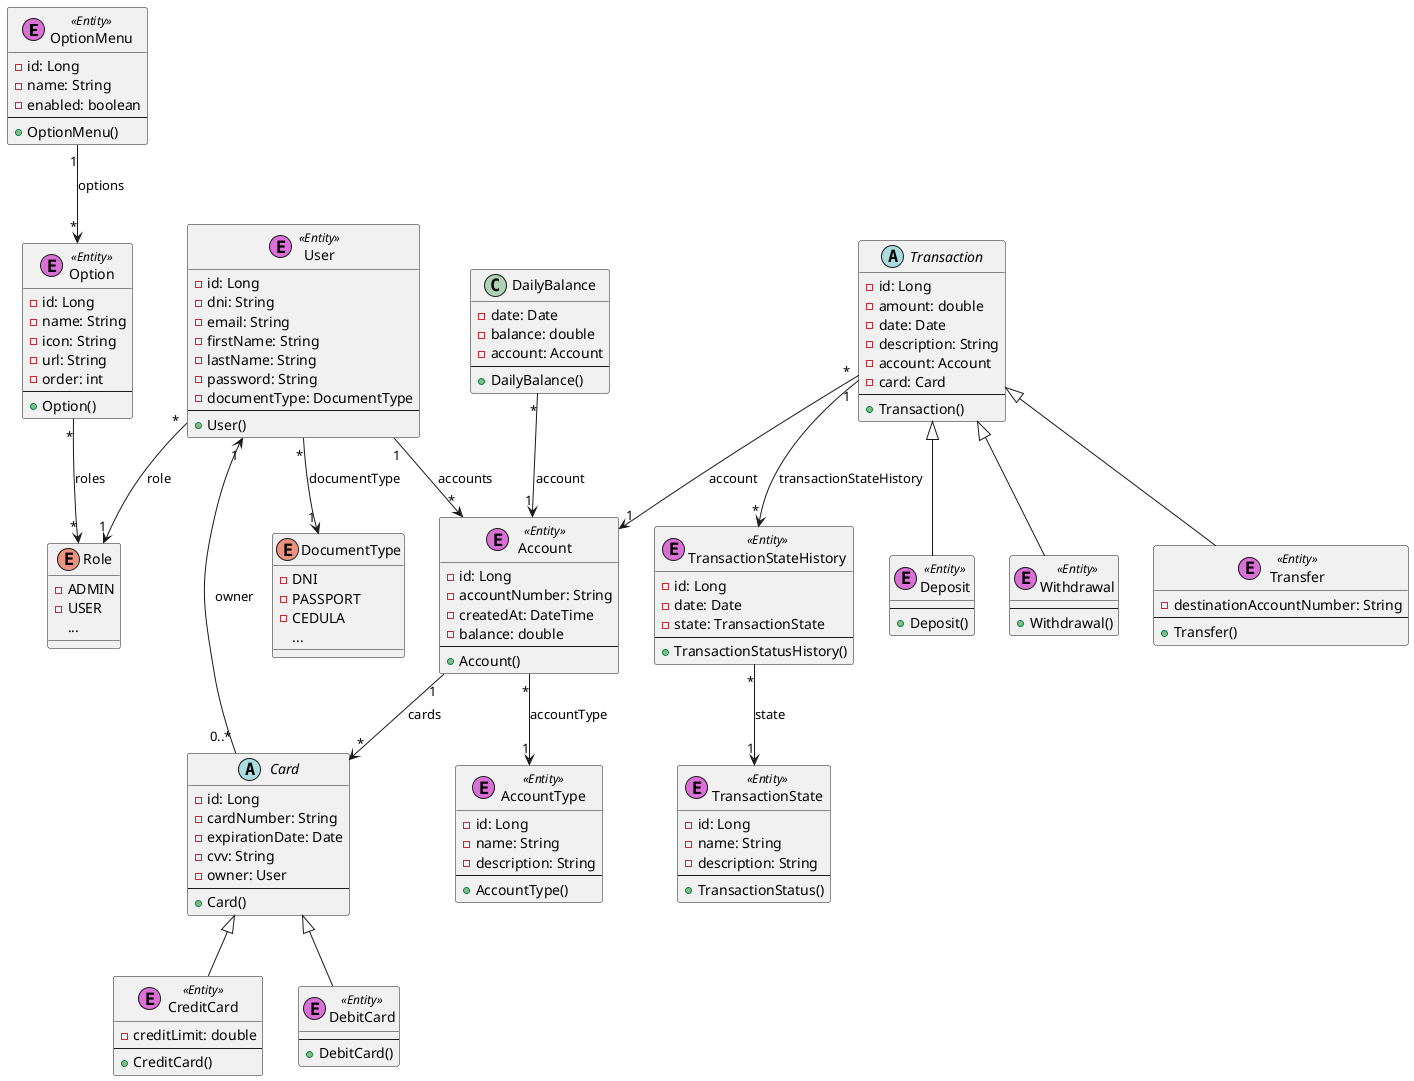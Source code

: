 @startuml Class Diagram - Unicomer Bank

class OptionMenu << (E,orchid) Entity >> {
  - id: Long
  - name: String
  - enabled: boolean
  --
  + OptionMenu()
}

OptionMenu "1" --> "*" Option : options

class Option << (E,orchid) Entity >> {
  - id: Long
  - name: String
  - icon: String
  - url: String
  - order: int
  --
  + Option()
}

Option "*" --> "*" Role : roles

class User << (E,orchid) Entity >> {
  - id: Long
  - dni: String
  - email: String
  - firstName: String
  - lastName: String
  - password: String
  - documentType: DocumentType
  --
  + User()
}

User "*" --> "1" DocumentType : documentType
User "*" --> "1" Role : role
User "1" --> "*" Account : accounts


enum Role {
  - ADMIN
  - USER
  ...
}

enum DocumentType {
  - DNI
  - PASSPORT
  - CEDULA
  ...
}

class Account << (E,orchid) Entity >> {
  - id: Long
  - accountNumber: String
  - createdAt: DateTime
  - balance: double
  --
  + Account()
}

Account "1" --> "*" Card : cards
Account "*" --> "1" AccountType : accountType

class AccountType << (E,orchid) Entity >> {
  - id: Long
  - name: String
  - description: String
  --
  + AccountType()
}

abstract class Card {
  - id: Long
  - cardNumber: String
  - expirationDate: Date
  - cvv: String
  - owner: User
  --
  + Card()
}

Card "0..*" --> "1" User : owner

class CreditCard << (E,orchid) Entity >> extends Card {
  - creditLimit: double
  --
  + CreditCard()
}

class DebitCard << (E,orchid) Entity >> extends Card {
  --
  + DebitCard()
}

class DailyBalance {
  - date: Date
  - balance: double
  - account: Account
  --
  + DailyBalance()
}

DailyBalance "*" --> "1" Account : account

abstract class Transaction {
  - id: Long
  - amount: double
  - date: Date
  - description: String
  - account: Account
  - card: Card
  --
  + Transaction()
}

Transaction "*" --> "1" Account : account
Transaction "1" --> "*" TransactionStateHistory : transactionStateHistory

class TransactionStateHistory << (E,orchid) Entity >> {
  - id: Long
  - date: Date
  - state: TransactionState
  --
  + TransactionStatusHistory()
}

TransactionStateHistory "*" --> "1" TransactionState : state

class TransactionState << (E,orchid) Entity >> {
  - id: Long
  - name: String
  - description: String
  --
  + TransactionStatus()
}

class Deposit << (E,orchid) Entity >> extends Transaction {
  --
  + Deposit()
}

class Withdrawal << (E,orchid) Entity >> extends Transaction {
  --
  + Withdrawal()
}

class Transfer << (E,orchid) Entity >> extends Transaction {
  - destinationAccountNumber: String
  --
  + Transfer()
}

@enduml